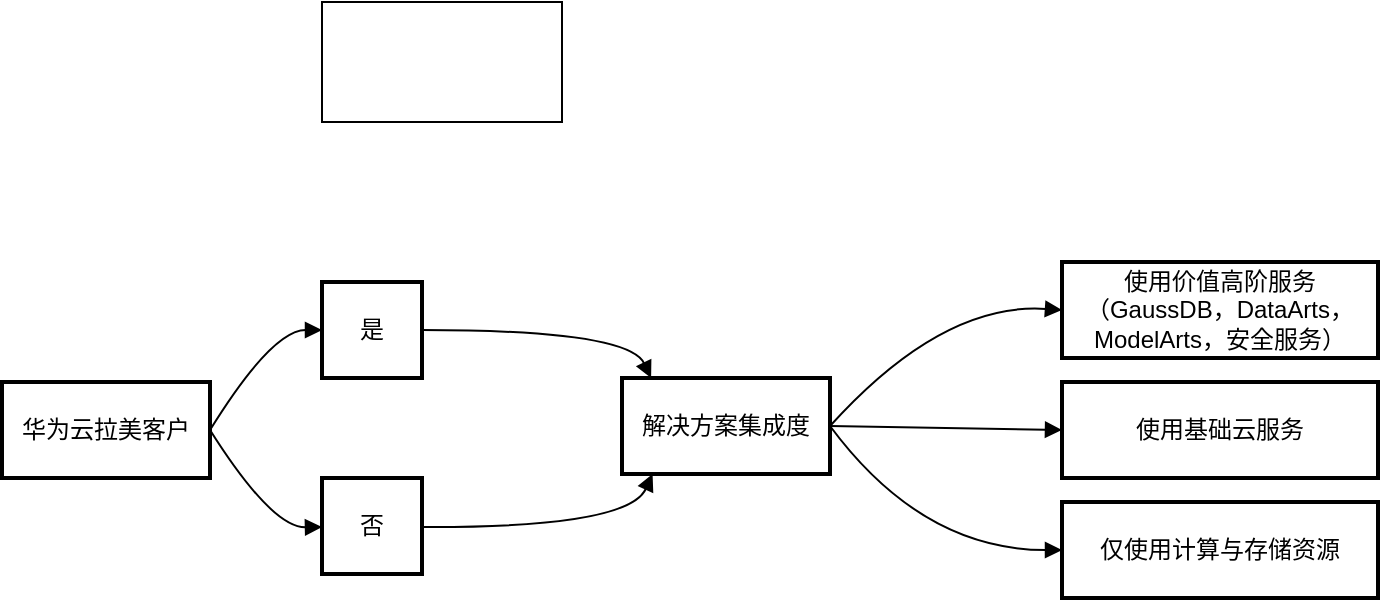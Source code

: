 <mxfile version="24.8.4">
  <diagram name="Page-1" id="aWhcwsSAxPhGUJzkwKce">
    <mxGraphModel dx="1434" dy="738" grid="1" gridSize="10" guides="1" tooltips="1" connect="1" arrows="1" fold="1" page="1" pageScale="1" pageWidth="827" pageHeight="1169" math="0" shadow="0">
      <root>
        <mxCell id="0" />
        <mxCell id="1" parent="0" />
        <mxCell id="3" value="是" style="whiteSpace=wrap;strokeWidth=2;" parent="1" vertex="1">
          <mxGeometry x="370" y="250" width="50" height="48" as="geometry" />
        </mxCell>
        <mxCell id="4" value="否" style="whiteSpace=wrap;strokeWidth=2;" parent="1" vertex="1">
          <mxGeometry x="370" y="348" width="50" height="48" as="geometry" />
        </mxCell>
        <mxCell id="5" value="解决方案集成度" style="whiteSpace=wrap;strokeWidth=2;" parent="1" vertex="1">
          <mxGeometry x="520" y="298" width="104" height="48" as="geometry" />
        </mxCell>
        <mxCell id="11" value="" style="curved=1;startArrow=none;endArrow=block;exitX=1;exitY=0.5;entryX=0;entryY=0.5;exitDx=0;exitDy=0;" parent="1" source="byp6GpZDUaw9h8IzbePt-19" target="3" edge="1">
          <mxGeometry relative="1" as="geometry">
            <Array as="points">
              <mxPoint x="345" y="274" />
            </Array>
          </mxGeometry>
        </mxCell>
        <mxCell id="12" value="" style="curved=1;startArrow=none;endArrow=block;exitX=1;exitY=0.5;entryX=0;entryY=0.51;exitDx=0;exitDy=0;" parent="1" source="byp6GpZDUaw9h8IzbePt-19" target="4" edge="1">
          <mxGeometry relative="1" as="geometry">
            <Array as="points">
              <mxPoint x="345" y="373" />
            </Array>
          </mxGeometry>
        </mxCell>
        <mxCell id="13" value="" style="curved=1;startArrow=none;endArrow=block;exitX=1;exitY=0.5;entryX=0.14;entryY=0;" parent="1" source="3" target="5" edge="1">
          <mxGeometry relative="1" as="geometry">
            <Array as="points">
              <mxPoint x="523" y="274" />
            </Array>
          </mxGeometry>
        </mxCell>
        <mxCell id="14" value="" style="curved=1;startArrow=none;endArrow=block;exitX=1;exitY=0.51;entryX=0.14;entryY=1.01;" parent="1" source="4" target="5" edge="1">
          <mxGeometry relative="1" as="geometry">
            <Array as="points">
              <mxPoint x="523" y="373" />
            </Array>
          </mxGeometry>
        </mxCell>
        <mxCell id="byp6GpZDUaw9h8IzbePt-19" value="华为云拉美客户" style="whiteSpace=wrap;strokeWidth=2;" vertex="1" parent="1">
          <mxGeometry x="210" y="300" width="104" height="48" as="geometry" />
        </mxCell>
        <mxCell id="byp6GpZDUaw9h8IzbePt-20" value="使用价值高阶服务&#xa;（GaussDB，DataArts，ModelArts，安全服务）" style="whiteSpace=wrap;strokeWidth=2;" vertex="1" parent="1">
          <mxGeometry x="740" y="240" width="158" height="48" as="geometry" />
        </mxCell>
        <mxCell id="byp6GpZDUaw9h8IzbePt-21" value="使用基础云服务" style="whiteSpace=wrap;strokeWidth=2;" vertex="1" parent="1">
          <mxGeometry x="740" y="300" width="158" height="48" as="geometry" />
        </mxCell>
        <mxCell id="byp6GpZDUaw9h8IzbePt-22" value="仅使用计算与存储资源" style="whiteSpace=wrap;strokeWidth=2;" vertex="1" parent="1">
          <mxGeometry x="740" y="360" width="158" height="48" as="geometry" />
        </mxCell>
        <mxCell id="byp6GpZDUaw9h8IzbePt-23" value="" style="curved=1;startArrow=none;endArrow=block;entryX=0;entryY=0.5;entryDx=0;entryDy=0;exitX=1;exitY=0.5;exitDx=0;exitDy=0;" edge="1" parent="1" source="5" target="byp6GpZDUaw9h8IzbePt-20">
          <mxGeometry relative="1" as="geometry">
            <Array as="points">
              <mxPoint x="680" y="260" />
            </Array>
            <mxPoint x="660" y="330" as="sourcePoint" />
            <mxPoint x="671.72" y="215" as="targetPoint" />
          </mxGeometry>
        </mxCell>
        <mxCell id="byp6GpZDUaw9h8IzbePt-24" value="" style="curved=1;startArrow=none;endArrow=block;entryX=0;entryY=0.5;entryDx=0;entryDy=0;exitX=1;exitY=0.5;exitDx=0;exitDy=0;" edge="1" parent="1" source="5" target="byp6GpZDUaw9h8IzbePt-21">
          <mxGeometry relative="1" as="geometry">
            <Array as="points" />
            <mxPoint x="660" y="363.5" as="sourcePoint" />
            <mxPoint x="748" y="284.5" as="targetPoint" />
          </mxGeometry>
        </mxCell>
        <mxCell id="byp6GpZDUaw9h8IzbePt-25" value="" style="curved=1;startArrow=none;endArrow=block;entryX=0;entryY=0.5;entryDx=0;entryDy=0;exitX=1;exitY=0.5;exitDx=0;exitDy=0;" edge="1" parent="1" source="5" target="byp6GpZDUaw9h8IzbePt-22">
          <mxGeometry relative="1" as="geometry">
            <Array as="points">
              <mxPoint x="670" y="384" />
            </Array>
            <mxPoint x="652" y="350.5" as="sourcePoint" />
            <mxPoint x="740" y="331.5" as="targetPoint" />
          </mxGeometry>
        </mxCell>
        <mxCell id="byp6GpZDUaw9h8IzbePt-26" value="" style="rounded=0;whiteSpace=wrap;html=1;" vertex="1" parent="1">
          <mxGeometry x="370" y="110" width="120" height="60" as="geometry" />
        </mxCell>
      </root>
    </mxGraphModel>
  </diagram>
</mxfile>
